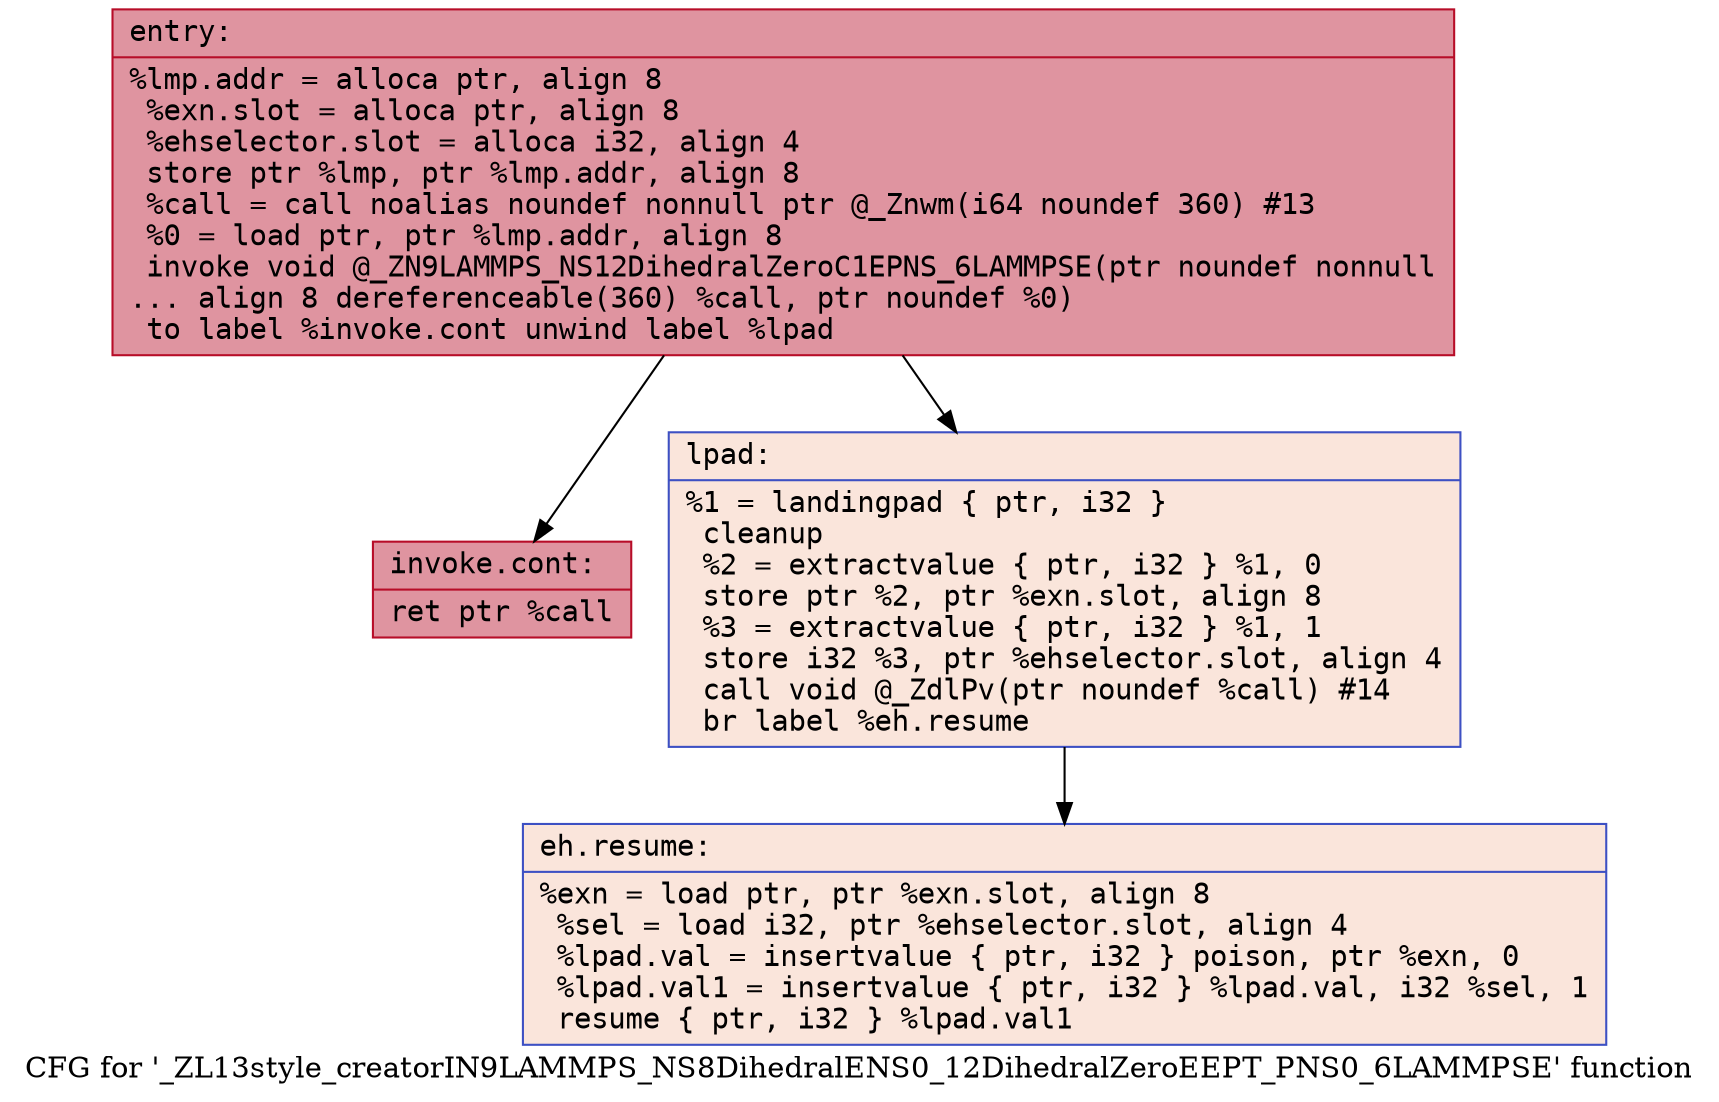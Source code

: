 digraph "CFG for '_ZL13style_creatorIN9LAMMPS_NS8DihedralENS0_12DihedralZeroEEPT_PNS0_6LAMMPSE' function" {
	label="CFG for '_ZL13style_creatorIN9LAMMPS_NS8DihedralENS0_12DihedralZeroEEPT_PNS0_6LAMMPSE' function";

	Node0x563a5e01bf40 [shape=record,color="#b70d28ff", style=filled, fillcolor="#b70d2870" fontname="Courier",label="{entry:\l|  %lmp.addr = alloca ptr, align 8\l  %exn.slot = alloca ptr, align 8\l  %ehselector.slot = alloca i32, align 4\l  store ptr %lmp, ptr %lmp.addr, align 8\l  %call = call noalias noundef nonnull ptr @_Znwm(i64 noundef 360) #13\l  %0 = load ptr, ptr %lmp.addr, align 8\l  invoke void @_ZN9LAMMPS_NS12DihedralZeroC1EPNS_6LAMMPSE(ptr noundef nonnull\l... align 8 dereferenceable(360) %call, ptr noundef %0)\l          to label %invoke.cont unwind label %lpad\l}"];
	Node0x563a5e01bf40 -> Node0x563a5e01c350[tooltip="entry -> invoke.cont\nProbability 100.00%" ];
	Node0x563a5e01bf40 -> Node0x563a5e01c3d0[tooltip="entry -> lpad\nProbability 0.00%" ];
	Node0x563a5e01c350 [shape=record,color="#b70d28ff", style=filled, fillcolor="#b70d2870" fontname="Courier",label="{invoke.cont:\l|  ret ptr %call\l}"];
	Node0x563a5e01c3d0 [shape=record,color="#3d50c3ff", style=filled, fillcolor="#f4c5ad70" fontname="Courier",label="{lpad:\l|  %1 = landingpad \{ ptr, i32 \}\l          cleanup\l  %2 = extractvalue \{ ptr, i32 \} %1, 0\l  store ptr %2, ptr %exn.slot, align 8\l  %3 = extractvalue \{ ptr, i32 \} %1, 1\l  store i32 %3, ptr %ehselector.slot, align 4\l  call void @_ZdlPv(ptr noundef %call) #14\l  br label %eh.resume\l}"];
	Node0x563a5e01c3d0 -> Node0x563a5e01caa0[tooltip="lpad -> eh.resume\nProbability 100.00%" ];
	Node0x563a5e01caa0 [shape=record,color="#3d50c3ff", style=filled, fillcolor="#f4c5ad70" fontname="Courier",label="{eh.resume:\l|  %exn = load ptr, ptr %exn.slot, align 8\l  %sel = load i32, ptr %ehselector.slot, align 4\l  %lpad.val = insertvalue \{ ptr, i32 \} poison, ptr %exn, 0\l  %lpad.val1 = insertvalue \{ ptr, i32 \} %lpad.val, i32 %sel, 1\l  resume \{ ptr, i32 \} %lpad.val1\l}"];
}
